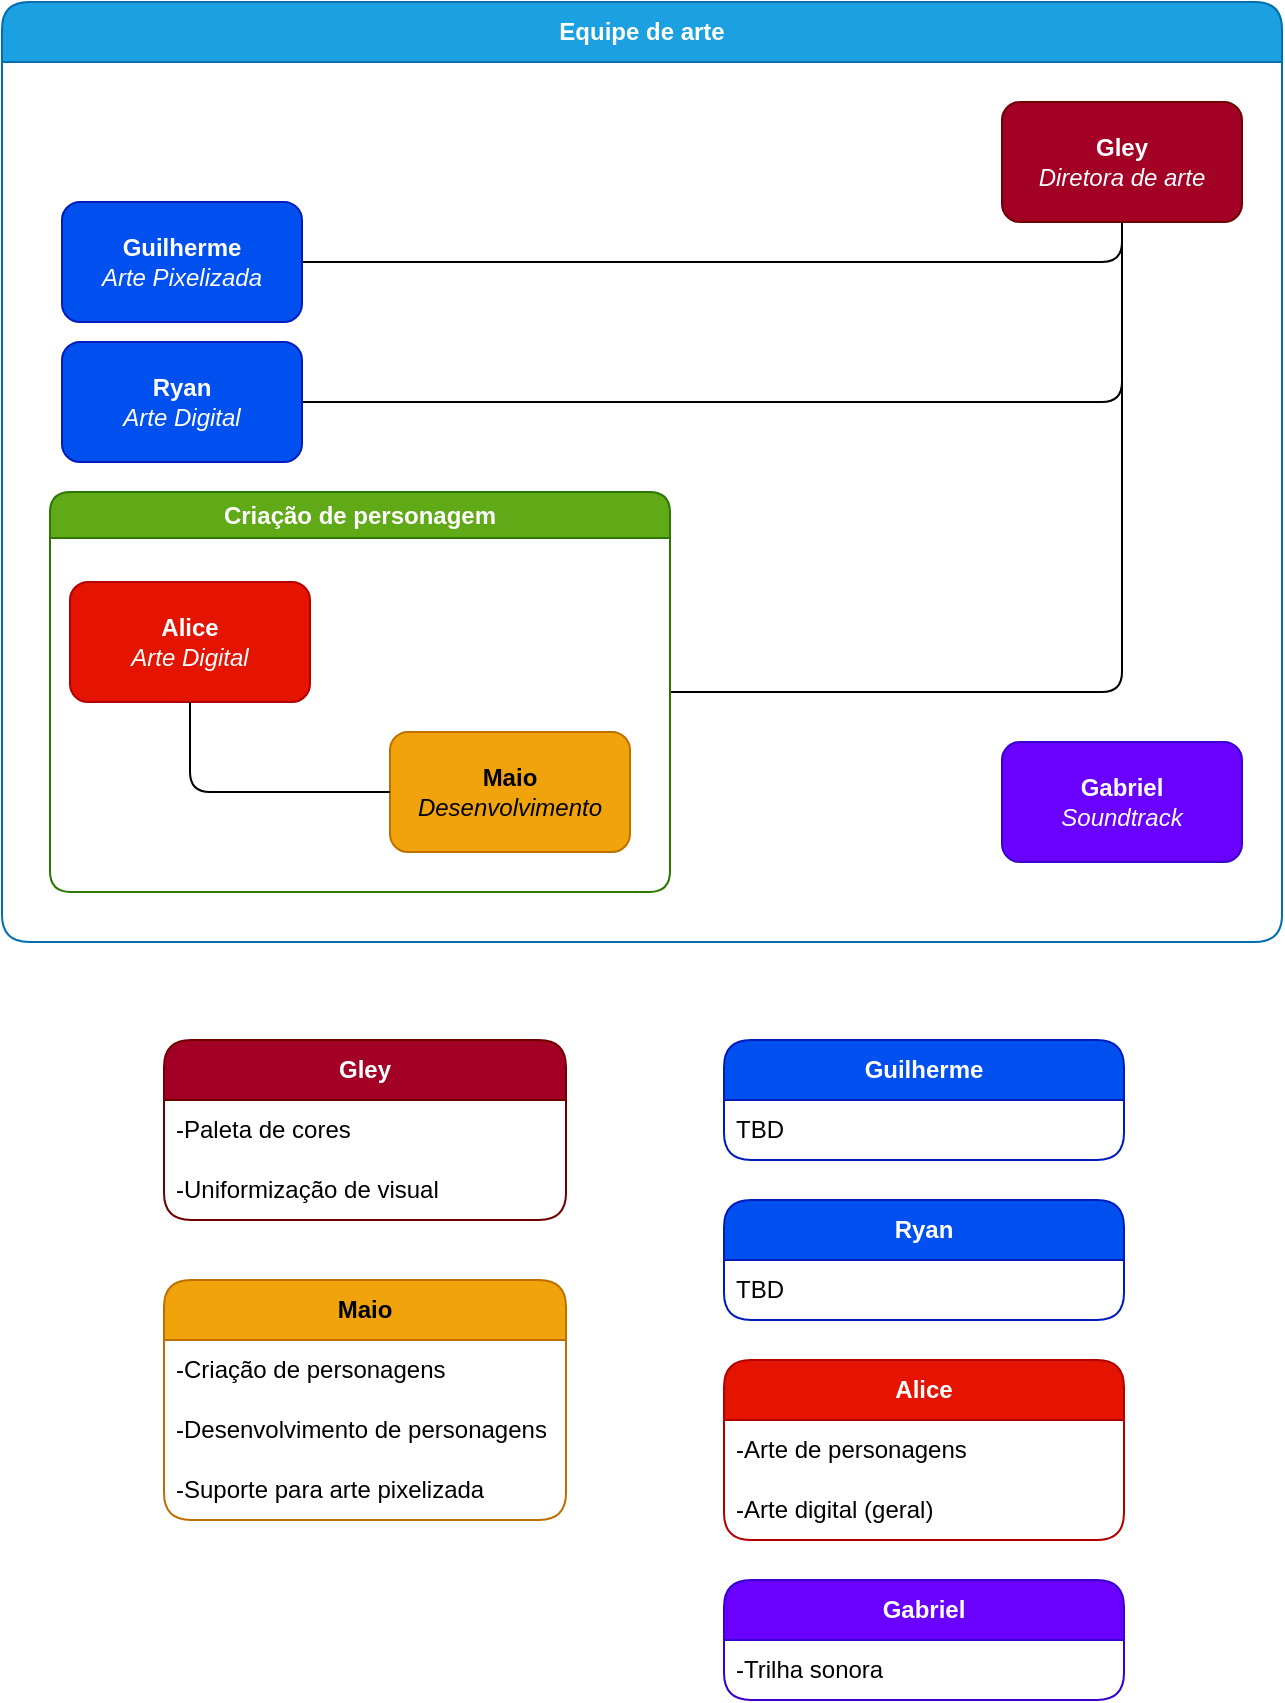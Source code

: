 <mxfile version="20.8.11" type="github">
  <diagram id="prtHgNgQTEPvFCAcTncT" name="Page-1">
    <mxGraphModel dx="1639" dy="946" grid="0" gridSize="10" guides="1" tooltips="1" connect="1" arrows="1" fold="1" page="0" pageScale="1" pageWidth="827" pageHeight="1169" background="none" math="0" shadow="0">
      <root>
        <mxCell id="0" />
        <mxCell id="1" parent="0" />
        <mxCell id="Z7raK7aURQdZE7R4rnPv-21" value="Equipe de arte" style="swimlane;whiteSpace=wrap;html=1;startSize=30;rounded=1;shadow=0;glass=0;backgroundOutline=0;container=0;swimlaneLine=1;labelBackgroundColor=none;fillColor=#1ba1e2;fontColor=#ffffff;strokeColor=#006EAF;" vertex="1" parent="1">
          <mxGeometry x="79" y="41" width="640" height="470" as="geometry" />
        </mxCell>
        <mxCell id="Z7raK7aURQdZE7R4rnPv-52" style="edgeStyle=orthogonalEdgeStyle;rounded=1;orthogonalLoop=1;jettySize=auto;html=1;exitX=1;exitY=0.5;exitDx=0;exitDy=0;entryX=0.5;entryY=1;entryDx=0;entryDy=0;endArrow=none;endFill=0;labelBackgroundColor=none;fontColor=default;" edge="1" parent="Z7raK7aURQdZE7R4rnPv-21" source="Z7raK7aURQdZE7R4rnPv-17" target="Z7raK7aURQdZE7R4rnPv-37">
          <mxGeometry relative="1" as="geometry" />
        </mxCell>
        <mxCell id="Z7raK7aURQdZE7R4rnPv-17" value="&lt;b&gt;Guilherme&lt;br&gt;&lt;/b&gt;&lt;i&gt;Arte Pixelizada&lt;/i&gt;" style="rounded=1;whiteSpace=wrap;html=1;labelBackgroundColor=none;fillColor=#0050ef;fontColor=#ffffff;strokeColor=#001DBC;" vertex="1" parent="Z7raK7aURQdZE7R4rnPv-21">
          <mxGeometry x="30" y="100" width="120" height="60" as="geometry" />
        </mxCell>
        <mxCell id="Z7raK7aURQdZE7R4rnPv-51" style="edgeStyle=orthogonalEdgeStyle;rounded=1;orthogonalLoop=1;jettySize=auto;html=1;exitX=1;exitY=0.5;exitDx=0;exitDy=0;entryX=0.5;entryY=1;entryDx=0;entryDy=0;endArrow=none;endFill=0;labelBackgroundColor=none;fontColor=default;" edge="1" parent="Z7raK7aURQdZE7R4rnPv-21" source="Z7raK7aURQdZE7R4rnPv-18" target="Z7raK7aURQdZE7R4rnPv-37">
          <mxGeometry relative="1" as="geometry" />
        </mxCell>
        <mxCell id="Z7raK7aURQdZE7R4rnPv-18" value="&lt;b&gt;Ryan&lt;br&gt;&lt;/b&gt;&lt;i&gt;Arte Digital&lt;/i&gt;" style="rounded=1;whiteSpace=wrap;html=1;labelBackgroundColor=none;fillColor=#0050ef;fontColor=#ffffff;strokeColor=#001DBC;" vertex="1" parent="Z7raK7aURQdZE7R4rnPv-21">
          <mxGeometry x="30" y="170" width="120" height="60" as="geometry" />
        </mxCell>
        <mxCell id="Z7raK7aURQdZE7R4rnPv-20" value="&lt;b&gt;Gabriel&lt;br&gt;&lt;/b&gt;&lt;i&gt;Soundtrack&lt;/i&gt;" style="rounded=1;whiteSpace=wrap;html=1;labelBackgroundColor=none;fillColor=#6a00ff;fontColor=#ffffff;strokeColor=#3700CC;" vertex="1" parent="Z7raK7aURQdZE7R4rnPv-21">
          <mxGeometry x="500" y="370" width="120" height="60" as="geometry" />
        </mxCell>
        <mxCell id="Z7raK7aURQdZE7R4rnPv-53" style="edgeStyle=orthogonalEdgeStyle;rounded=1;orthogonalLoop=1;jettySize=auto;html=1;exitX=0.5;exitY=1;exitDx=0;exitDy=0;entryX=1;entryY=0.5;entryDx=0;entryDy=0;endArrow=none;endFill=0;labelBackgroundColor=none;fontColor=default;" edge="1" parent="Z7raK7aURQdZE7R4rnPv-21" source="Z7raK7aURQdZE7R4rnPv-37" target="Z7raK7aURQdZE7R4rnPv-44">
          <mxGeometry relative="1" as="geometry" />
        </mxCell>
        <mxCell id="Z7raK7aURQdZE7R4rnPv-37" value="&lt;b&gt;Gley&lt;br&gt;&lt;/b&gt;&lt;i&gt;Diretora de arte&lt;/i&gt;" style="rounded=1;whiteSpace=wrap;html=1;labelBackgroundColor=none;fillColor=#a20025;fontColor=#ffffff;strokeColor=#6F0000;" vertex="1" parent="Z7raK7aURQdZE7R4rnPv-21">
          <mxGeometry x="500" y="50" width="120" height="60" as="geometry" />
        </mxCell>
        <mxCell id="Z7raK7aURQdZE7R4rnPv-44" value="Criação de personagem" style="swimlane;whiteSpace=wrap;html=1;labelBackgroundColor=none;rounded=1;fillColor=#60a917;fontColor=#ffffff;strokeColor=#2D7600;" vertex="1" parent="Z7raK7aURQdZE7R4rnPv-21">
          <mxGeometry x="24" y="245" width="310" height="200" as="geometry">
            <mxRectangle x="70" y="225" width="180" height="30" as="alternateBounds" />
          </mxGeometry>
        </mxCell>
        <mxCell id="Z7raK7aURQdZE7R4rnPv-16" value="&lt;b&gt;Alice&lt;br&gt;&lt;/b&gt;&lt;i&gt;Arte Digital&lt;/i&gt;" style="rounded=1;whiteSpace=wrap;html=1;labelBackgroundColor=none;fillColor=#e51400;fontColor=#ffffff;strokeColor=#B20000;" vertex="1" parent="Z7raK7aURQdZE7R4rnPv-44">
          <mxGeometry x="10" y="45" width="120" height="60" as="geometry" />
        </mxCell>
        <mxCell id="Z7raK7aURQdZE7R4rnPv-19" value="&lt;b&gt;Maio&lt;br&gt;&lt;/b&gt;&lt;i&gt;Desenvolvimento&lt;/i&gt;" style="rounded=1;whiteSpace=wrap;html=1;labelBackgroundColor=none;fillColor=#f0a30a;fontColor=#000000;strokeColor=#BD7000;" vertex="1" parent="Z7raK7aURQdZE7R4rnPv-44">
          <mxGeometry x="170" y="120" width="120" height="60" as="geometry" />
        </mxCell>
        <mxCell id="Z7raK7aURQdZE7R4rnPv-46" style="edgeStyle=orthogonalEdgeStyle;rounded=1;orthogonalLoop=1;jettySize=auto;html=1;entryX=0.5;entryY=1;entryDx=0;entryDy=0;endArrow=none;endFill=0;labelBackgroundColor=none;fontColor=default;" edge="1" parent="Z7raK7aURQdZE7R4rnPv-44" source="Z7raK7aURQdZE7R4rnPv-19" target="Z7raK7aURQdZE7R4rnPv-16">
          <mxGeometry relative="1" as="geometry" />
        </mxCell>
        <mxCell id="Z7raK7aURQdZE7R4rnPv-54" value="&lt;b&gt;Gley&lt;/b&gt;" style="swimlane;fontStyle=0;childLayout=stackLayout;horizontal=1;startSize=30;horizontalStack=0;resizeParent=1;resizeParentMax=0;resizeLast=0;collapsible=1;marginBottom=0;whiteSpace=wrap;html=1;rounded=1;shadow=0;glass=0;flipH=1;labelBackgroundColor=none;fillColor=#a20025;fontColor=#ffffff;strokeColor=#6F0000;" vertex="1" parent="1">
          <mxGeometry x="160" y="560" width="201" height="90" as="geometry" />
        </mxCell>
        <mxCell id="Z7raK7aURQdZE7R4rnPv-55" value="-Paleta de cores" style="text;strokeColor=none;fillColor=none;align=left;verticalAlign=middle;spacingLeft=4;spacingRight=4;overflow=hidden;points=[[0,0.5],[1,0.5]];portConstraint=eastwest;rotatable=0;whiteSpace=wrap;html=1;labelBackgroundColor=none;rounded=1;" vertex="1" parent="Z7raK7aURQdZE7R4rnPv-54">
          <mxGeometry y="30" width="201" height="30" as="geometry" />
        </mxCell>
        <mxCell id="Z7raK7aURQdZE7R4rnPv-56" value="-Uniformização de visual" style="text;strokeColor=none;fillColor=none;align=left;verticalAlign=middle;spacingLeft=4;spacingRight=4;overflow=hidden;points=[[0,0.5],[1,0.5]];portConstraint=eastwest;rotatable=0;whiteSpace=wrap;html=1;labelBackgroundColor=none;rounded=1;" vertex="1" parent="Z7raK7aURQdZE7R4rnPv-54">
          <mxGeometry y="60" width="201" height="30" as="geometry" />
        </mxCell>
        <mxCell id="Z7raK7aURQdZE7R4rnPv-58" value="&lt;b&gt;Guilherme&lt;/b&gt;" style="swimlane;fontStyle=0;childLayout=stackLayout;horizontal=1;startSize=30;horizontalStack=0;resizeParent=1;resizeParentMax=0;resizeLast=0;collapsible=1;marginBottom=0;whiteSpace=wrap;html=1;rounded=1;shadow=0;glass=0;flipH=1;flipV=0;labelBackgroundColor=none;fillColor=#0050ef;fontColor=#ffffff;strokeColor=#001DBC;" vertex="1" parent="1">
          <mxGeometry x="440" y="560" width="200" height="60" as="geometry" />
        </mxCell>
        <mxCell id="Z7raK7aURQdZE7R4rnPv-59" value="TBD" style="text;strokeColor=none;fillColor=none;align=left;verticalAlign=middle;spacingLeft=4;spacingRight=4;overflow=hidden;points=[[0,0.5],[1,0.5]];portConstraint=eastwest;rotatable=0;whiteSpace=wrap;html=1;labelBackgroundColor=none;rounded=1;" vertex="1" parent="Z7raK7aURQdZE7R4rnPv-58">
          <mxGeometry y="30" width="200" height="30" as="geometry" />
        </mxCell>
        <mxCell id="Z7raK7aURQdZE7R4rnPv-62" value="&lt;b&gt;Ryan&lt;/b&gt;" style="swimlane;fontStyle=0;childLayout=stackLayout;horizontal=1;startSize=30;horizontalStack=0;resizeParent=1;resizeParentMax=0;resizeLast=0;collapsible=1;marginBottom=0;whiteSpace=wrap;html=1;rounded=1;shadow=0;glass=0;flipH=1;flipV=0;labelBackgroundColor=none;fillColor=#0050ef;fontColor=#ffffff;strokeColor=#001DBC;" vertex="1" parent="1">
          <mxGeometry x="440" y="640" width="200" height="60" as="geometry" />
        </mxCell>
        <mxCell id="Z7raK7aURQdZE7R4rnPv-63" value="TBD" style="text;strokeColor=none;fillColor=none;align=left;verticalAlign=middle;spacingLeft=4;spacingRight=4;overflow=hidden;points=[[0,0.5],[1,0.5]];portConstraint=eastwest;rotatable=0;whiteSpace=wrap;html=1;labelBackgroundColor=none;rounded=1;" vertex="1" parent="Z7raK7aURQdZE7R4rnPv-62">
          <mxGeometry y="30" width="200" height="30" as="geometry" />
        </mxCell>
        <mxCell id="Z7raK7aURQdZE7R4rnPv-67" value="&lt;b&gt;Alice&lt;/b&gt;" style="swimlane;fontStyle=0;childLayout=stackLayout;horizontal=1;startSize=30;horizontalStack=0;resizeParent=1;resizeParentMax=0;resizeLast=0;collapsible=1;marginBottom=0;whiteSpace=wrap;html=1;rounded=1;shadow=0;glass=0;flipH=1;flipV=0;labelBackgroundColor=none;fillColor=#e51400;fontColor=#ffffff;strokeColor=#B20000;" vertex="1" parent="1">
          <mxGeometry x="440" y="720" width="200" height="90" as="geometry">
            <mxRectangle x="360" y="740" width="70" height="30" as="alternateBounds" />
          </mxGeometry>
        </mxCell>
        <mxCell id="Z7raK7aURQdZE7R4rnPv-68" value="-Arte de personagens" style="text;strokeColor=none;fillColor=none;align=left;verticalAlign=middle;spacingLeft=4;spacingRight=4;overflow=hidden;points=[[0,0.5],[1,0.5]];portConstraint=eastwest;rotatable=0;whiteSpace=wrap;html=1;labelBackgroundColor=none;rounded=1;" vertex="1" parent="Z7raK7aURQdZE7R4rnPv-67">
          <mxGeometry y="30" width="200" height="30" as="geometry" />
        </mxCell>
        <mxCell id="Z7raK7aURQdZE7R4rnPv-69" value="-Arte digital (geral)" style="text;strokeColor=none;fillColor=none;align=left;verticalAlign=middle;spacingLeft=4;spacingRight=4;overflow=hidden;points=[[0,0.5],[1,0.5]];portConstraint=eastwest;rotatable=0;whiteSpace=wrap;html=1;labelBackgroundColor=none;rounded=1;" vertex="1" parent="Z7raK7aURQdZE7R4rnPv-67">
          <mxGeometry y="60" width="200" height="30" as="geometry" />
        </mxCell>
        <mxCell id="Z7raK7aURQdZE7R4rnPv-76" value="&lt;b&gt;Gabriel&lt;/b&gt;" style="swimlane;fontStyle=0;childLayout=stackLayout;horizontal=1;startSize=30;horizontalStack=0;resizeParent=1;resizeParentMax=0;resizeLast=0;collapsible=1;marginBottom=0;whiteSpace=wrap;html=1;rounded=1;shadow=0;glass=0;flipH=1;flipV=0;labelBackgroundColor=none;fillColor=#6a00ff;fontColor=#ffffff;strokeColor=#3700CC;" vertex="1" parent="1">
          <mxGeometry x="440" y="830" width="200" height="60" as="geometry" />
        </mxCell>
        <mxCell id="Z7raK7aURQdZE7R4rnPv-77" value="-Trilha sonora" style="text;strokeColor=none;fillColor=none;align=left;verticalAlign=middle;spacingLeft=4;spacingRight=4;overflow=hidden;points=[[0,0.5],[1,0.5]];portConstraint=eastwest;rotatable=0;whiteSpace=wrap;html=1;labelBackgroundColor=none;rounded=1;" vertex="1" parent="Z7raK7aURQdZE7R4rnPv-76">
          <mxGeometry y="30" width="200" height="30" as="geometry" />
        </mxCell>
        <mxCell id="Z7raK7aURQdZE7R4rnPv-80" value="&lt;b&gt;Maio&lt;/b&gt;" style="swimlane;fontStyle=0;childLayout=stackLayout;horizontal=1;startSize=30;horizontalStack=0;resizeParent=1;resizeParentMax=0;resizeLast=0;collapsible=1;marginBottom=0;whiteSpace=wrap;html=1;rounded=1;shadow=0;glass=0;labelBackgroundColor=none;fillColor=#f0a30a;fontColor=#000000;strokeColor=#BD7000;" vertex="1" parent="1">
          <mxGeometry x="160" y="680" width="201" height="120" as="geometry" />
        </mxCell>
        <mxCell id="Z7raK7aURQdZE7R4rnPv-81" value="-Criação de personagens" style="text;strokeColor=none;fillColor=none;align=left;verticalAlign=middle;spacingLeft=4;spacingRight=4;overflow=hidden;points=[[0,0.5],[1,0.5]];portConstraint=eastwest;rotatable=0;whiteSpace=wrap;html=1;labelBackgroundColor=none;rounded=1;" vertex="1" parent="Z7raK7aURQdZE7R4rnPv-80">
          <mxGeometry y="30" width="201" height="30" as="geometry" />
        </mxCell>
        <mxCell id="Z7raK7aURQdZE7R4rnPv-82" value="-Desenvolvimento de personagens" style="text;strokeColor=none;fillColor=none;align=left;verticalAlign=middle;spacingLeft=4;spacingRight=4;overflow=hidden;points=[[0,0.5],[1,0.5]];portConstraint=eastwest;rotatable=0;whiteSpace=wrap;html=1;labelBackgroundColor=none;rounded=1;" vertex="1" parent="Z7raK7aURQdZE7R4rnPv-80">
          <mxGeometry y="60" width="201" height="30" as="geometry" />
        </mxCell>
        <mxCell id="Z7raK7aURQdZE7R4rnPv-83" value="-Suporte para arte pixelizada" style="text;strokeColor=none;fillColor=none;align=left;verticalAlign=middle;spacingLeft=4;spacingRight=4;overflow=hidden;points=[[0,0.5],[1,0.5]];portConstraint=eastwest;rotatable=0;whiteSpace=wrap;html=1;labelBackgroundColor=none;rounded=1;" vertex="1" parent="Z7raK7aURQdZE7R4rnPv-80">
          <mxGeometry y="90" width="201" height="30" as="geometry" />
        </mxCell>
      </root>
    </mxGraphModel>
  </diagram>
</mxfile>
